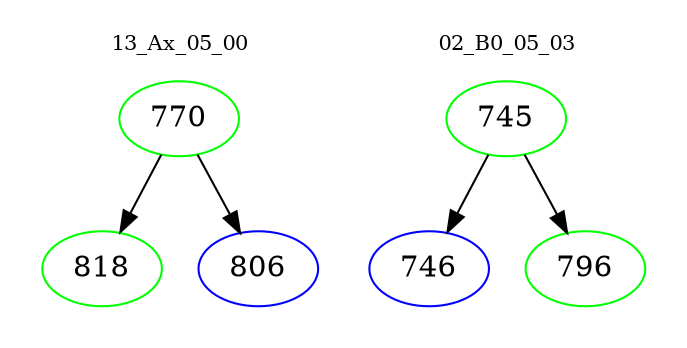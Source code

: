 digraph{
subgraph cluster_0 {
color = white
label = "13_Ax_05_00";
fontsize=10;
T0_770 [label="770", color="green"]
T0_770 -> T0_818 [color="black"]
T0_818 [label="818", color="green"]
T0_770 -> T0_806 [color="black"]
T0_806 [label="806", color="blue"]
}
subgraph cluster_1 {
color = white
label = "02_B0_05_03";
fontsize=10;
T1_745 [label="745", color="green"]
T1_745 -> T1_746 [color="black"]
T1_746 [label="746", color="blue"]
T1_745 -> T1_796 [color="black"]
T1_796 [label="796", color="green"]
}
}
